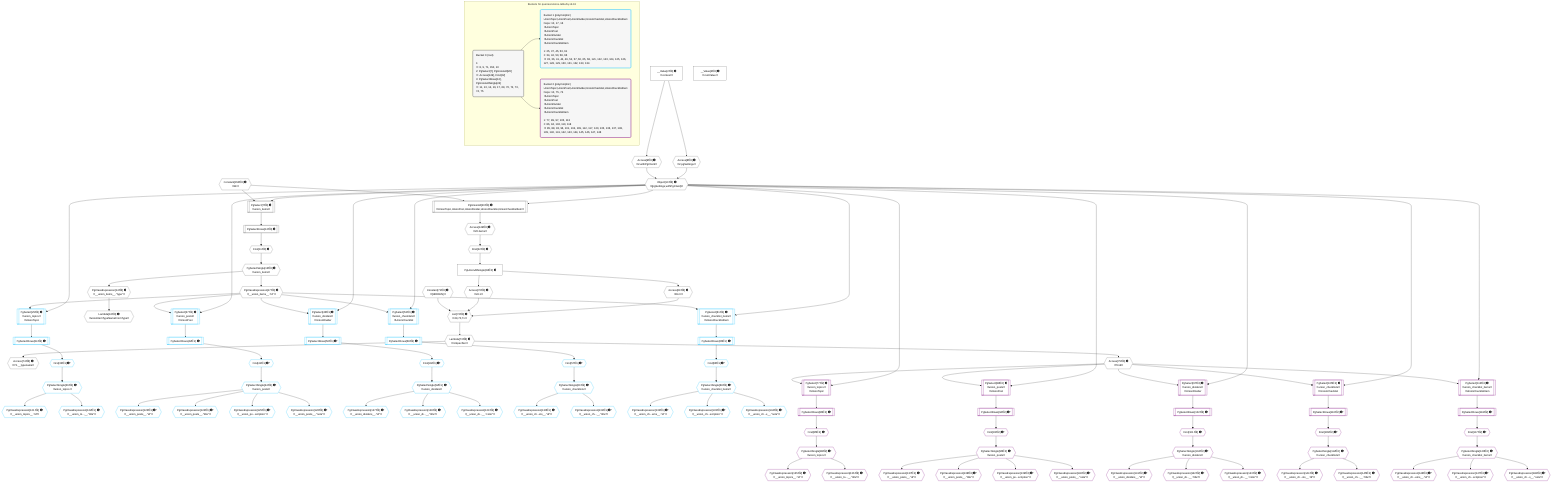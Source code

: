 %%{init: {'themeVariables': { 'fontSize': '12px'}}}%%
graph TD
    classDef path fill:#eee,stroke:#000,color:#000
    classDef plan fill:#fff,stroke-width:1px,color:#000
    classDef itemplan fill:#fff,stroke-width:2px,color:#000
    classDef unbatchedplan fill:#dff,stroke-width:1px,color:#000
    classDef sideeffectplan fill:#fcc,stroke-width:2px,color:#000
    classDef bucket fill:#f6f6f6,color:#000,stroke-width:2px,text-align:left

    subgraph "Buckets for queries/unions-table/by-id-18"
    Bucket0("Bucket 0 (root)<br /><br />1: <br />ᐳ: 8, 9, 71, 150, 10<br />2: PgSelect[7], PgUnionAll[20]<br />ᐳ: Access[149], First[22]<br />3: PgSelectRows[12], PgUnionAllSingle[24]<br />ᐳ: 11, 13, 14, 16, 17, 69, 70, 72, 73, 74, 75"):::bucket
    Bucket1("Bucket 1 (polymorphic)<br />UnionTopic,UnionPost,UnionDivider,UnionChecklist,UnionChecklistItem<br />Deps: 10, 17, 16<br />ᐳUnionTopic<br />ᐳUnionPost<br />ᐳUnionDivider<br />ᐳUnionChecklist<br />ᐳUnionChecklistItem<br /><br />1: 25, 37, 45, 53, 61<br />2: 34, 42, 50, 58, 66<br />ᐳ: 33, 36, 41, 44, 49, 52, 57, 60, 65, 68, 121, 122, 123, 124, 125, 126, 127, 128, 129, 130, 131, 132, 133, 134"):::bucket
    Bucket2("Bucket 2 (polymorphic)<br />UnionTopic,UnionPost,UnionDivider,UnionChecklist,UnionChecklistItem<br />Deps: 10, 75, 74<br />ᐳUnionTopic<br />ᐳUnionPost<br />ᐳUnionDivider<br />ᐳUnionChecklist<br />ᐳUnionChecklistItem<br /><br />1: 77, 89, 97, 105, 113<br />2: 86, 94, 102, 110, 118<br />ᐳ: 85, 88, 93, 96, 101, 104, 109, 112, 117, 120, 135, 136, 137, 138, 139, 140, 141, 142, 143, 144, 145, 146, 147, 148"):::bucket
    end
    Bucket0 --> Bucket1 & Bucket2

    %% plan dependencies
    List72{{"List[72∈0] ➊<br />ᐸ69,70,71ᐳ"}}:::plan
    Access69{{"Access[69∈0] ➊<br />ᐸ24.0ᐳ"}}:::plan
    Access70{{"Access[70∈0] ➊<br />ᐸ24.1ᐳ"}}:::plan
    Constant71{{"Constant[71∈0] ➊<br />ᐸ[HIDDEN]ᐳ"}}:::plan
    Access69 & Access70 & Constant71 --> List72
    PgSelect7[["PgSelect[7∈0] ➊<br />ᐸunion_itemsᐳ"]]:::plan
    Object10{{"Object[10∈0] ➊<br />ᐸ{pgSettings,withPgClient}ᐳ"}}:::plan
    Constant150{{"Constant[150∈0] ➊<br />ᐸ18ᐳ"}}:::plan
    Object10 & Constant150 --> PgSelect7
    Access8{{"Access[8∈0] ➊<br />ᐸ2.pgSettingsᐳ"}}:::plan
    Access9{{"Access[9∈0] ➊<br />ᐸ2.withPgClientᐳ"}}:::plan
    Access8 & Access9 --> Object10
    PgUnionAll20[["PgUnionAll[20∈0] ➊<br />ᐸUnionTopic,UnionPost,UnionDivider,UnionChecklist,UnionChecklistItemᐳ"]]:::plan
    Object10 & Constant150 --> PgUnionAll20
    __Value2["__Value[2∈0] ➊<br />ᐸcontextᐳ"]:::plan
    __Value2 --> Access8
    __Value2 --> Access9
    First11{{"First[11∈0] ➊"}}:::plan
    PgSelectRows12[["PgSelectRows[12∈0] ➊"]]:::plan
    PgSelectRows12 --> First11
    PgSelect7 --> PgSelectRows12
    PgSelectSingle13{{"PgSelectSingle[13∈0] ➊<br />ᐸunion_itemsᐳ"}}:::plan
    First11 --> PgSelectSingle13
    PgClassExpression14{{"PgClassExpression[14∈0] ➊<br />ᐸ__union_items__.”type”ᐳ"}}:::plan
    PgSelectSingle13 --> PgClassExpression14
    Lambda16{{"Lambda[16∈0] ➊<br />ᐸunionItemTypeNameFromTypeᐳ"}}:::plan
    PgClassExpression14 --> Lambda16
    PgClassExpression17{{"PgClassExpression[17∈0] ➊<br />ᐸ__union_items__.”id”ᐳ"}}:::plan
    PgSelectSingle13 --> PgClassExpression17
    First22{{"First[22∈0] ➊"}}:::plan
    Access149{{"Access[149∈0] ➊<br />ᐸ20.itemsᐳ"}}:::plan
    Access149 --> First22
    PgUnionAllSingle24["PgUnionAllSingle[24∈0] ➊"]:::plan
    First22 --> PgUnionAllSingle24
    PgUnionAllSingle24 --> Access69
    PgUnionAllSingle24 --> Access70
    Lambda73{{"Lambda[73∈0] ➊<br />ᐸtoSpecifierᐳ"}}:::plan
    List72 --> Lambda73
    Access74{{"Access[74∈0] ➊<br />ᐸ73.__typenameᐳ"}}:::plan
    Lambda73 --> Access74
    Access75{{"Access[75∈0] ➊<br />ᐸ73.idᐳ"}}:::plan
    Lambda73 --> Access75
    PgUnionAll20 --> Access149
    __Value4["__Value[4∈0] ➊<br />ᐸrootValueᐳ"]:::plan
    PgSelect25[["PgSelect[25∈1] ➊<br />ᐸunion_topicsᐳ<br />ᐳUnionTopic"]]:::plan
    Object10 & PgClassExpression17 --> PgSelect25
    PgSelect37[["PgSelect[37∈1] ➊<br />ᐸunion_postsᐳ<br />ᐳUnionPost"]]:::plan
    Object10 & PgClassExpression17 --> PgSelect37
    PgSelect45[["PgSelect[45∈1] ➊<br />ᐸunion_dividersᐳ<br />ᐳUnionDivider"]]:::plan
    Object10 & PgClassExpression17 --> PgSelect45
    PgSelect53[["PgSelect[53∈1] ➊<br />ᐸunion_checklistsᐳ<br />ᐳUnionChecklist"]]:::plan
    Object10 & PgClassExpression17 --> PgSelect53
    PgSelect61[["PgSelect[61∈1] ➊<br />ᐸunion_checklist_itemsᐳ<br />ᐳUnionChecklistItem"]]:::plan
    Object10 & PgClassExpression17 --> PgSelect61
    First33{{"First[33∈1] ➊^"}}:::plan
    PgSelectRows34[["PgSelectRows[34∈1] ➊^"]]:::plan
    PgSelectRows34 --> First33
    PgSelect25 --> PgSelectRows34
    PgSelectSingle36{{"PgSelectSingle[36∈1] ➊^<br />ᐸunion_topicsᐳ"}}:::plan
    First33 --> PgSelectSingle36
    First41{{"First[41∈1] ➊^"}}:::plan
    PgSelectRows42[["PgSelectRows[42∈1] ➊^"]]:::plan
    PgSelectRows42 --> First41
    PgSelect37 --> PgSelectRows42
    PgSelectSingle44{{"PgSelectSingle[44∈1] ➊^<br />ᐸunion_postsᐳ"}}:::plan
    First41 --> PgSelectSingle44
    First49{{"First[49∈1] ➊^"}}:::plan
    PgSelectRows50[["PgSelectRows[50∈1] ➊^"]]:::plan
    PgSelectRows50 --> First49
    PgSelect45 --> PgSelectRows50
    PgSelectSingle52{{"PgSelectSingle[52∈1] ➊^<br />ᐸunion_dividersᐳ"}}:::plan
    First49 --> PgSelectSingle52
    First57{{"First[57∈1] ➊^"}}:::plan
    PgSelectRows58[["PgSelectRows[58∈1] ➊^"]]:::plan
    PgSelectRows58 --> First57
    PgSelect53 --> PgSelectRows58
    PgSelectSingle60{{"PgSelectSingle[60∈1] ➊^<br />ᐸunion_checklistsᐳ"}}:::plan
    First57 --> PgSelectSingle60
    First65{{"First[65∈1] ➊^"}}:::plan
    PgSelectRows66[["PgSelectRows[66∈1] ➊^"]]:::plan
    PgSelectRows66 --> First65
    PgSelect61 --> PgSelectRows66
    PgSelectSingle68{{"PgSelectSingle[68∈1] ➊^<br />ᐸunion_checklist_itemsᐳ"}}:::plan
    First65 --> PgSelectSingle68
    PgClassExpression121{{"PgClassExpression[121∈1] ➊^<br />ᐸ__union_topics__.”id”ᐳ"}}:::plan
    PgSelectSingle36 --> PgClassExpression121
    PgClassExpression122{{"PgClassExpression[122∈1] ➊^<br />ᐸ__union_to...__.”title”ᐳ"}}:::plan
    PgSelectSingle36 --> PgClassExpression122
    PgClassExpression123{{"PgClassExpression[123∈1] ➊^<br />ᐸ__union_posts__.”id”ᐳ"}}:::plan
    PgSelectSingle44 --> PgClassExpression123
    PgClassExpression124{{"PgClassExpression[124∈1] ➊^<br />ᐸ__union_posts__.”title”ᐳ"}}:::plan
    PgSelectSingle44 --> PgClassExpression124
    PgClassExpression125{{"PgClassExpression[125∈1] ➊^<br />ᐸ__union_po...scription”ᐳ"}}:::plan
    PgSelectSingle44 --> PgClassExpression125
    PgClassExpression126{{"PgClassExpression[126∈1] ➊^<br />ᐸ__union_posts__.”note”ᐳ"}}:::plan
    PgSelectSingle44 --> PgClassExpression126
    PgClassExpression127{{"PgClassExpression[127∈1] ➊^<br />ᐸ__union_dividers__.”id”ᐳ"}}:::plan
    PgSelectSingle52 --> PgClassExpression127
    PgClassExpression128{{"PgClassExpression[128∈1] ➊^<br />ᐸ__union_di...__.”title”ᐳ"}}:::plan
    PgSelectSingle52 --> PgClassExpression128
    PgClassExpression129{{"PgClassExpression[129∈1] ➊^<br />ᐸ__union_di...__.”color”ᐳ"}}:::plan
    PgSelectSingle52 --> PgClassExpression129
    PgClassExpression130{{"PgClassExpression[130∈1] ➊^<br />ᐸ__union_ch...sts__.”id”ᐳ"}}:::plan
    PgSelectSingle60 --> PgClassExpression130
    PgClassExpression131{{"PgClassExpression[131∈1] ➊^<br />ᐸ__union_ch...__.”title”ᐳ"}}:::plan
    PgSelectSingle60 --> PgClassExpression131
    PgClassExpression132{{"PgClassExpression[132∈1] ➊^<br />ᐸ__union_ch...ems__.”id”ᐳ"}}:::plan
    PgSelectSingle68 --> PgClassExpression132
    PgClassExpression133{{"PgClassExpression[133∈1] ➊^<br />ᐸ__union_ch...scription”ᐳ"}}:::plan
    PgSelectSingle68 --> PgClassExpression133
    PgClassExpression134{{"PgClassExpression[134∈1] ➊^<br />ᐸ__union_ch...s__.”note”ᐳ"}}:::plan
    PgSelectSingle68 --> PgClassExpression134
    PgSelect77[["PgSelect[77∈2] ➊<br />ᐸunion_topicsᐳ<br />ᐳUnionTopic"]]:::plan
    Object10 & Access75 --> PgSelect77
    PgSelect89[["PgSelect[89∈2] ➊<br />ᐸunion_postsᐳ<br />ᐳUnionPost"]]:::plan
    Object10 & Access75 --> PgSelect89
    PgSelect97[["PgSelect[97∈2] ➊<br />ᐸunion_dividersᐳ<br />ᐳUnionDivider"]]:::plan
    Object10 & Access75 --> PgSelect97
    PgSelect105[["PgSelect[105∈2] ➊<br />ᐸunion_checklistsᐳ<br />ᐳUnionChecklist"]]:::plan
    Object10 & Access75 --> PgSelect105
    PgSelect113[["PgSelect[113∈2] ➊<br />ᐸunion_checklist_itemsᐳ<br />ᐳUnionChecklistItem"]]:::plan
    Object10 & Access75 --> PgSelect113
    First85{{"First[85∈2] ➊^"}}:::plan
    PgSelectRows86[["PgSelectRows[86∈2] ➊^"]]:::plan
    PgSelectRows86 --> First85
    PgSelect77 --> PgSelectRows86
    PgSelectSingle88{{"PgSelectSingle[88∈2] ➊^<br />ᐸunion_topicsᐳ"}}:::plan
    First85 --> PgSelectSingle88
    First93{{"First[93∈2] ➊^"}}:::plan
    PgSelectRows94[["PgSelectRows[94∈2] ➊^"]]:::plan
    PgSelectRows94 --> First93
    PgSelect89 --> PgSelectRows94
    PgSelectSingle96{{"PgSelectSingle[96∈2] ➊^<br />ᐸunion_postsᐳ"}}:::plan
    First93 --> PgSelectSingle96
    First101{{"First[101∈2] ➊^"}}:::plan
    PgSelectRows102[["PgSelectRows[102∈2] ➊^"]]:::plan
    PgSelectRows102 --> First101
    PgSelect97 --> PgSelectRows102
    PgSelectSingle104{{"PgSelectSingle[104∈2] ➊^<br />ᐸunion_dividersᐳ"}}:::plan
    First101 --> PgSelectSingle104
    First109{{"First[109∈2] ➊^"}}:::plan
    PgSelectRows110[["PgSelectRows[110∈2] ➊^"]]:::plan
    PgSelectRows110 --> First109
    PgSelect105 --> PgSelectRows110
    PgSelectSingle112{{"PgSelectSingle[112∈2] ➊^<br />ᐸunion_checklistsᐳ"}}:::plan
    First109 --> PgSelectSingle112
    First117{{"First[117∈2] ➊^"}}:::plan
    PgSelectRows118[["PgSelectRows[118∈2] ➊^"]]:::plan
    PgSelectRows118 --> First117
    PgSelect113 --> PgSelectRows118
    PgSelectSingle120{{"PgSelectSingle[120∈2] ➊^<br />ᐸunion_checklist_itemsᐳ"}}:::plan
    First117 --> PgSelectSingle120
    PgClassExpression135{{"PgClassExpression[135∈2] ➊^<br />ᐸ__union_topics__.”id”ᐳ"}}:::plan
    PgSelectSingle88 --> PgClassExpression135
    PgClassExpression136{{"PgClassExpression[136∈2] ➊^<br />ᐸ__union_to...__.”title”ᐳ"}}:::plan
    PgSelectSingle88 --> PgClassExpression136
    PgClassExpression137{{"PgClassExpression[137∈2] ➊^<br />ᐸ__union_posts__.”id”ᐳ"}}:::plan
    PgSelectSingle96 --> PgClassExpression137
    PgClassExpression138{{"PgClassExpression[138∈2] ➊^<br />ᐸ__union_posts__.”title”ᐳ"}}:::plan
    PgSelectSingle96 --> PgClassExpression138
    PgClassExpression139{{"PgClassExpression[139∈2] ➊^<br />ᐸ__union_po...scription”ᐳ"}}:::plan
    PgSelectSingle96 --> PgClassExpression139
    PgClassExpression140{{"PgClassExpression[140∈2] ➊^<br />ᐸ__union_posts__.”note”ᐳ"}}:::plan
    PgSelectSingle96 --> PgClassExpression140
    PgClassExpression141{{"PgClassExpression[141∈2] ➊^<br />ᐸ__union_dividers__.”id”ᐳ"}}:::plan
    PgSelectSingle104 --> PgClassExpression141
    PgClassExpression142{{"PgClassExpression[142∈2] ➊^<br />ᐸ__union_di...__.”title”ᐳ"}}:::plan
    PgSelectSingle104 --> PgClassExpression142
    PgClassExpression143{{"PgClassExpression[143∈2] ➊^<br />ᐸ__union_di...__.”color”ᐳ"}}:::plan
    PgSelectSingle104 --> PgClassExpression143
    PgClassExpression144{{"PgClassExpression[144∈2] ➊^<br />ᐸ__union_ch...sts__.”id”ᐳ"}}:::plan
    PgSelectSingle112 --> PgClassExpression144
    PgClassExpression145{{"PgClassExpression[145∈2] ➊^<br />ᐸ__union_ch...__.”title”ᐳ"}}:::plan
    PgSelectSingle112 --> PgClassExpression145
    PgClassExpression146{{"PgClassExpression[146∈2] ➊^<br />ᐸ__union_ch...ems__.”id”ᐳ"}}:::plan
    PgSelectSingle120 --> PgClassExpression146
    PgClassExpression147{{"PgClassExpression[147∈2] ➊^<br />ᐸ__union_ch...scription”ᐳ"}}:::plan
    PgSelectSingle120 --> PgClassExpression147
    PgClassExpression148{{"PgClassExpression[148∈2] ➊^<br />ᐸ__union_ch...s__.”note”ᐳ"}}:::plan
    PgSelectSingle120 --> PgClassExpression148

    %% define steps
    classDef bucket0 stroke:#696969
    class Bucket0,__Value2,__Value4,PgSelect7,Access8,Access9,Object10,First11,PgSelectRows12,PgSelectSingle13,PgClassExpression14,Lambda16,PgClassExpression17,PgUnionAll20,First22,PgUnionAllSingle24,Access69,Access70,Constant71,List72,Lambda73,Access74,Access75,Access149,Constant150 bucket0
    classDef bucket1 stroke:#00bfff
    class Bucket1,PgSelect25,First33,PgSelectRows34,PgSelectSingle36,PgSelect37,First41,PgSelectRows42,PgSelectSingle44,PgSelect45,First49,PgSelectRows50,PgSelectSingle52,PgSelect53,First57,PgSelectRows58,PgSelectSingle60,PgSelect61,First65,PgSelectRows66,PgSelectSingle68,PgClassExpression121,PgClassExpression122,PgClassExpression123,PgClassExpression124,PgClassExpression125,PgClassExpression126,PgClassExpression127,PgClassExpression128,PgClassExpression129,PgClassExpression130,PgClassExpression131,PgClassExpression132,PgClassExpression133,PgClassExpression134 bucket1
    classDef bucket2 stroke:#7f007f
    class Bucket2,PgSelect77,First85,PgSelectRows86,PgSelectSingle88,PgSelect89,First93,PgSelectRows94,PgSelectSingle96,PgSelect97,First101,PgSelectRows102,PgSelectSingle104,PgSelect105,First109,PgSelectRows110,PgSelectSingle112,PgSelect113,First117,PgSelectRows118,PgSelectSingle120,PgClassExpression135,PgClassExpression136,PgClassExpression137,PgClassExpression138,PgClassExpression139,PgClassExpression140,PgClassExpression141,PgClassExpression142,PgClassExpression143,PgClassExpression144,PgClassExpression145,PgClassExpression146,PgClassExpression147,PgClassExpression148 bucket2